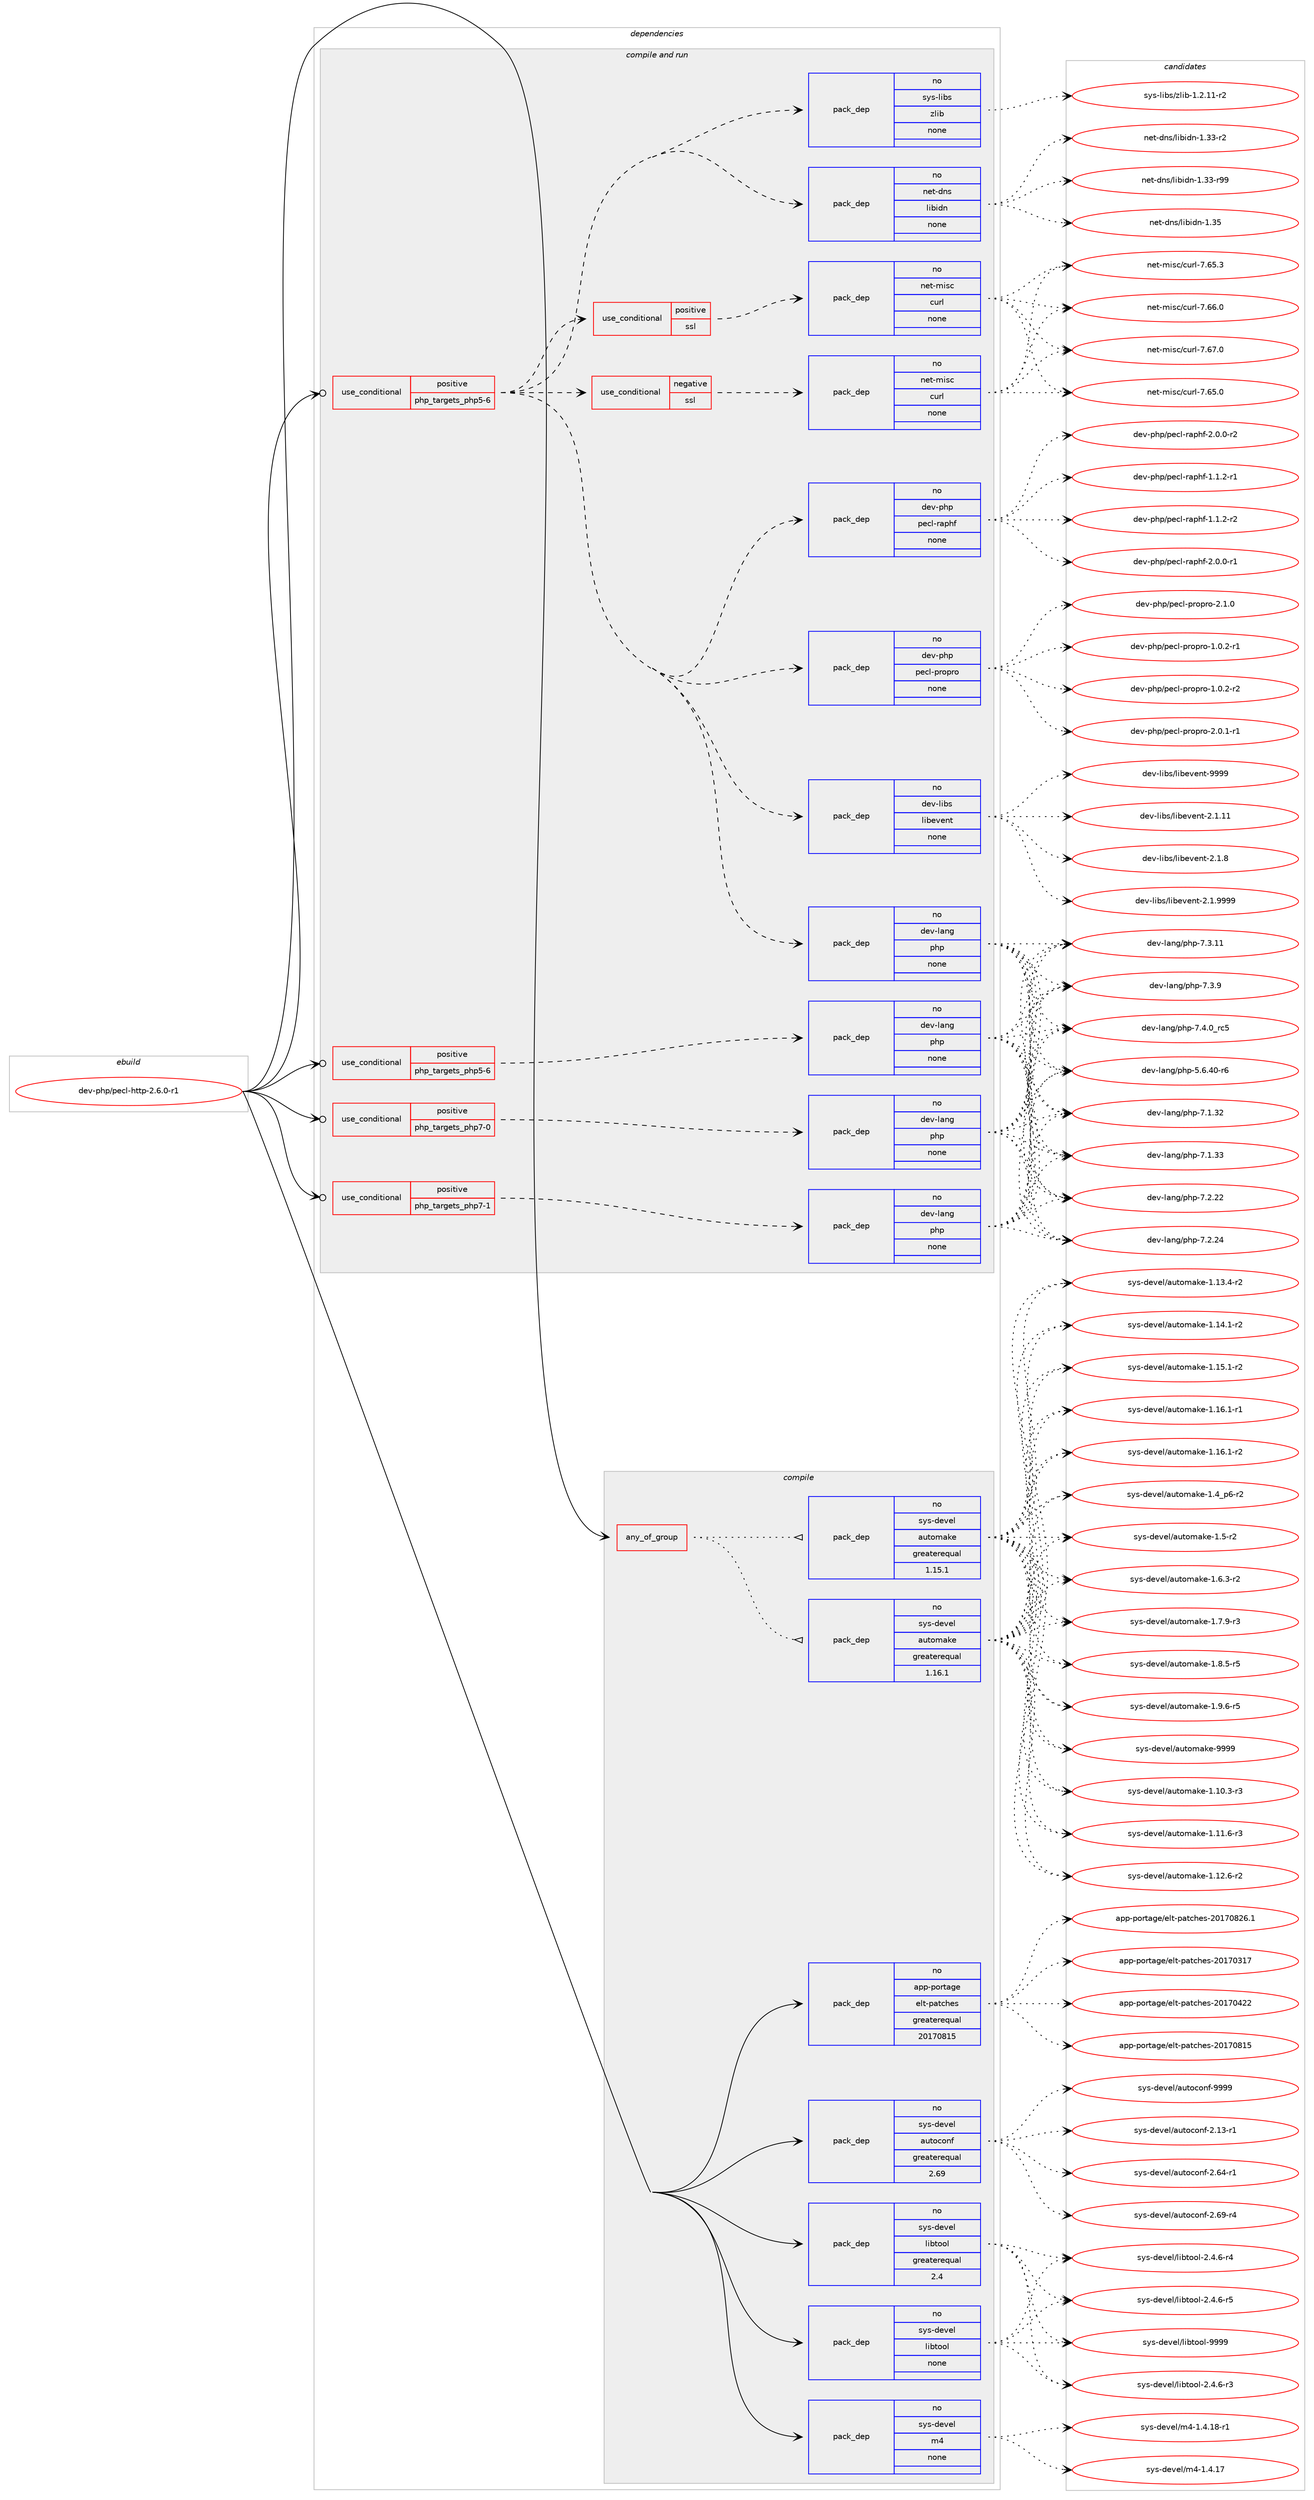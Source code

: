 digraph prolog {

# *************
# Graph options
# *************

newrank=true;
concentrate=true;
compound=true;
graph [rankdir=LR,fontname=Helvetica,fontsize=10,ranksep=1.5];#, ranksep=2.5, nodesep=0.2];
edge  [arrowhead=vee];
node  [fontname=Helvetica,fontsize=10];

# **********
# The ebuild
# **********

subgraph cluster_leftcol {
color=gray;
rank=same;
label=<<i>ebuild</i>>;
id [label="dev-php/pecl-http-2.6.0-r1", color=red, width=4, href="../dev-php/pecl-http-2.6.0-r1.svg"];
}

# ****************
# The dependencies
# ****************

subgraph cluster_midcol {
color=gray;
label=<<i>dependencies</i>>;
subgraph cluster_compile {
fillcolor="#eeeeee";
style=filled;
label=<<i>compile</i>>;
subgraph any11329 {
dependency589985 [label=<<TABLE BORDER="0" CELLBORDER="1" CELLSPACING="0" CELLPADDING="4"><TR><TD CELLPADDING="10">any_of_group</TD></TR></TABLE>>, shape=none, color=red];subgraph pack443409 {
dependency589986 [label=<<TABLE BORDER="0" CELLBORDER="1" CELLSPACING="0" CELLPADDING="4" WIDTH="220"><TR><TD ROWSPAN="6" CELLPADDING="30">pack_dep</TD></TR><TR><TD WIDTH="110">no</TD></TR><TR><TD>sys-devel</TD></TR><TR><TD>automake</TD></TR><TR><TD>greaterequal</TD></TR><TR><TD>1.16.1</TD></TR></TABLE>>, shape=none, color=blue];
}
dependency589985:e -> dependency589986:w [weight=20,style="dotted",arrowhead="oinv"];
subgraph pack443410 {
dependency589987 [label=<<TABLE BORDER="0" CELLBORDER="1" CELLSPACING="0" CELLPADDING="4" WIDTH="220"><TR><TD ROWSPAN="6" CELLPADDING="30">pack_dep</TD></TR><TR><TD WIDTH="110">no</TD></TR><TR><TD>sys-devel</TD></TR><TR><TD>automake</TD></TR><TR><TD>greaterequal</TD></TR><TR><TD>1.15.1</TD></TR></TABLE>>, shape=none, color=blue];
}
dependency589985:e -> dependency589987:w [weight=20,style="dotted",arrowhead="oinv"];
}
id:e -> dependency589985:w [weight=20,style="solid",arrowhead="vee"];
subgraph pack443411 {
dependency589988 [label=<<TABLE BORDER="0" CELLBORDER="1" CELLSPACING="0" CELLPADDING="4" WIDTH="220"><TR><TD ROWSPAN="6" CELLPADDING="30">pack_dep</TD></TR><TR><TD WIDTH="110">no</TD></TR><TR><TD>app-portage</TD></TR><TR><TD>elt-patches</TD></TR><TR><TD>greaterequal</TD></TR><TR><TD>20170815</TD></TR></TABLE>>, shape=none, color=blue];
}
id:e -> dependency589988:w [weight=20,style="solid",arrowhead="vee"];
subgraph pack443412 {
dependency589989 [label=<<TABLE BORDER="0" CELLBORDER="1" CELLSPACING="0" CELLPADDING="4" WIDTH="220"><TR><TD ROWSPAN="6" CELLPADDING="30">pack_dep</TD></TR><TR><TD WIDTH="110">no</TD></TR><TR><TD>sys-devel</TD></TR><TR><TD>autoconf</TD></TR><TR><TD>greaterequal</TD></TR><TR><TD>2.69</TD></TR></TABLE>>, shape=none, color=blue];
}
id:e -> dependency589989:w [weight=20,style="solid",arrowhead="vee"];
subgraph pack443413 {
dependency589990 [label=<<TABLE BORDER="0" CELLBORDER="1" CELLSPACING="0" CELLPADDING="4" WIDTH="220"><TR><TD ROWSPAN="6" CELLPADDING="30">pack_dep</TD></TR><TR><TD WIDTH="110">no</TD></TR><TR><TD>sys-devel</TD></TR><TR><TD>libtool</TD></TR><TR><TD>greaterequal</TD></TR><TR><TD>2.4</TD></TR></TABLE>>, shape=none, color=blue];
}
id:e -> dependency589990:w [weight=20,style="solid",arrowhead="vee"];
subgraph pack443414 {
dependency589991 [label=<<TABLE BORDER="0" CELLBORDER="1" CELLSPACING="0" CELLPADDING="4" WIDTH="220"><TR><TD ROWSPAN="6" CELLPADDING="30">pack_dep</TD></TR><TR><TD WIDTH="110">no</TD></TR><TR><TD>sys-devel</TD></TR><TR><TD>libtool</TD></TR><TR><TD>none</TD></TR><TR><TD></TD></TR></TABLE>>, shape=none, color=blue];
}
id:e -> dependency589991:w [weight=20,style="solid",arrowhead="vee"];
subgraph pack443415 {
dependency589992 [label=<<TABLE BORDER="0" CELLBORDER="1" CELLSPACING="0" CELLPADDING="4" WIDTH="220"><TR><TD ROWSPAN="6" CELLPADDING="30">pack_dep</TD></TR><TR><TD WIDTH="110">no</TD></TR><TR><TD>sys-devel</TD></TR><TR><TD>m4</TD></TR><TR><TD>none</TD></TR><TR><TD></TD></TR></TABLE>>, shape=none, color=blue];
}
id:e -> dependency589992:w [weight=20,style="solid",arrowhead="vee"];
}
subgraph cluster_compileandrun {
fillcolor="#eeeeee";
style=filled;
label=<<i>compile and run</i>>;
subgraph cond134882 {
dependency589993 [label=<<TABLE BORDER="0" CELLBORDER="1" CELLSPACING="0" CELLPADDING="4"><TR><TD ROWSPAN="3" CELLPADDING="10">use_conditional</TD></TR><TR><TD>positive</TD></TR><TR><TD>php_targets_php5-6</TD></TR></TABLE>>, shape=none, color=red];
subgraph pack443416 {
dependency589994 [label=<<TABLE BORDER="0" CELLBORDER="1" CELLSPACING="0" CELLPADDING="4" WIDTH="220"><TR><TD ROWSPAN="6" CELLPADDING="30">pack_dep</TD></TR><TR><TD WIDTH="110">no</TD></TR><TR><TD>dev-lang</TD></TR><TR><TD>php</TD></TR><TR><TD>none</TD></TR><TR><TD></TD></TR></TABLE>>, shape=none, color=blue];
}
dependency589993:e -> dependency589994:w [weight=20,style="dashed",arrowhead="vee"];
}
id:e -> dependency589993:w [weight=20,style="solid",arrowhead="odotvee"];
subgraph cond134883 {
dependency589995 [label=<<TABLE BORDER="0" CELLBORDER="1" CELLSPACING="0" CELLPADDING="4"><TR><TD ROWSPAN="3" CELLPADDING="10">use_conditional</TD></TR><TR><TD>positive</TD></TR><TR><TD>php_targets_php5-6</TD></TR></TABLE>>, shape=none, color=red];
subgraph pack443417 {
dependency589996 [label=<<TABLE BORDER="0" CELLBORDER="1" CELLSPACING="0" CELLPADDING="4" WIDTH="220"><TR><TD ROWSPAN="6" CELLPADDING="30">pack_dep</TD></TR><TR><TD WIDTH="110">no</TD></TR><TR><TD>dev-libs</TD></TR><TR><TD>libevent</TD></TR><TR><TD>none</TD></TR><TR><TD></TD></TR></TABLE>>, shape=none, color=blue];
}
dependency589995:e -> dependency589996:w [weight=20,style="dashed",arrowhead="vee"];
subgraph pack443418 {
dependency589997 [label=<<TABLE BORDER="0" CELLBORDER="1" CELLSPACING="0" CELLPADDING="4" WIDTH="220"><TR><TD ROWSPAN="6" CELLPADDING="30">pack_dep</TD></TR><TR><TD WIDTH="110">no</TD></TR><TR><TD>dev-php</TD></TR><TR><TD>pecl-propro</TD></TR><TR><TD>none</TD></TR><TR><TD></TD></TR></TABLE>>, shape=none, color=blue];
}
dependency589995:e -> dependency589997:w [weight=20,style="dashed",arrowhead="vee"];
subgraph pack443419 {
dependency589998 [label=<<TABLE BORDER="0" CELLBORDER="1" CELLSPACING="0" CELLPADDING="4" WIDTH="220"><TR><TD ROWSPAN="6" CELLPADDING="30">pack_dep</TD></TR><TR><TD WIDTH="110">no</TD></TR><TR><TD>dev-php</TD></TR><TR><TD>pecl-raphf</TD></TR><TR><TD>none</TD></TR><TR><TD></TD></TR></TABLE>>, shape=none, color=blue];
}
dependency589995:e -> dependency589998:w [weight=20,style="dashed",arrowhead="vee"];
subgraph pack443420 {
dependency589999 [label=<<TABLE BORDER="0" CELLBORDER="1" CELLSPACING="0" CELLPADDING="4" WIDTH="220"><TR><TD ROWSPAN="6" CELLPADDING="30">pack_dep</TD></TR><TR><TD WIDTH="110">no</TD></TR><TR><TD>net-dns</TD></TR><TR><TD>libidn</TD></TR><TR><TD>none</TD></TR><TR><TD></TD></TR></TABLE>>, shape=none, color=blue];
}
dependency589995:e -> dependency589999:w [weight=20,style="dashed",arrowhead="vee"];
subgraph pack443421 {
dependency590000 [label=<<TABLE BORDER="0" CELLBORDER="1" CELLSPACING="0" CELLPADDING="4" WIDTH="220"><TR><TD ROWSPAN="6" CELLPADDING="30">pack_dep</TD></TR><TR><TD WIDTH="110">no</TD></TR><TR><TD>sys-libs</TD></TR><TR><TD>zlib</TD></TR><TR><TD>none</TD></TR><TR><TD></TD></TR></TABLE>>, shape=none, color=blue];
}
dependency589995:e -> dependency590000:w [weight=20,style="dashed",arrowhead="vee"];
subgraph cond134884 {
dependency590001 [label=<<TABLE BORDER="0" CELLBORDER="1" CELLSPACING="0" CELLPADDING="4"><TR><TD ROWSPAN="3" CELLPADDING="10">use_conditional</TD></TR><TR><TD>positive</TD></TR><TR><TD>ssl</TD></TR></TABLE>>, shape=none, color=red];
subgraph pack443422 {
dependency590002 [label=<<TABLE BORDER="0" CELLBORDER="1" CELLSPACING="0" CELLPADDING="4" WIDTH="220"><TR><TD ROWSPAN="6" CELLPADDING="30">pack_dep</TD></TR><TR><TD WIDTH="110">no</TD></TR><TR><TD>net-misc</TD></TR><TR><TD>curl</TD></TR><TR><TD>none</TD></TR><TR><TD></TD></TR></TABLE>>, shape=none, color=blue];
}
dependency590001:e -> dependency590002:w [weight=20,style="dashed",arrowhead="vee"];
}
dependency589995:e -> dependency590001:w [weight=20,style="dashed",arrowhead="vee"];
subgraph cond134885 {
dependency590003 [label=<<TABLE BORDER="0" CELLBORDER="1" CELLSPACING="0" CELLPADDING="4"><TR><TD ROWSPAN="3" CELLPADDING="10">use_conditional</TD></TR><TR><TD>negative</TD></TR><TR><TD>ssl</TD></TR></TABLE>>, shape=none, color=red];
subgraph pack443423 {
dependency590004 [label=<<TABLE BORDER="0" CELLBORDER="1" CELLSPACING="0" CELLPADDING="4" WIDTH="220"><TR><TD ROWSPAN="6" CELLPADDING="30">pack_dep</TD></TR><TR><TD WIDTH="110">no</TD></TR><TR><TD>net-misc</TD></TR><TR><TD>curl</TD></TR><TR><TD>none</TD></TR><TR><TD></TD></TR></TABLE>>, shape=none, color=blue];
}
dependency590003:e -> dependency590004:w [weight=20,style="dashed",arrowhead="vee"];
}
dependency589995:e -> dependency590003:w [weight=20,style="dashed",arrowhead="vee"];
subgraph pack443424 {
dependency590005 [label=<<TABLE BORDER="0" CELLBORDER="1" CELLSPACING="0" CELLPADDING="4" WIDTH="220"><TR><TD ROWSPAN="6" CELLPADDING="30">pack_dep</TD></TR><TR><TD WIDTH="110">no</TD></TR><TR><TD>dev-lang</TD></TR><TR><TD>php</TD></TR><TR><TD>none</TD></TR><TR><TD></TD></TR></TABLE>>, shape=none, color=blue];
}
dependency589995:e -> dependency590005:w [weight=20,style="dashed",arrowhead="vee"];
}
id:e -> dependency589995:w [weight=20,style="solid",arrowhead="odotvee"];
subgraph cond134886 {
dependency590006 [label=<<TABLE BORDER="0" CELLBORDER="1" CELLSPACING="0" CELLPADDING="4"><TR><TD ROWSPAN="3" CELLPADDING="10">use_conditional</TD></TR><TR><TD>positive</TD></TR><TR><TD>php_targets_php7-0</TD></TR></TABLE>>, shape=none, color=red];
subgraph pack443425 {
dependency590007 [label=<<TABLE BORDER="0" CELLBORDER="1" CELLSPACING="0" CELLPADDING="4" WIDTH="220"><TR><TD ROWSPAN="6" CELLPADDING="30">pack_dep</TD></TR><TR><TD WIDTH="110">no</TD></TR><TR><TD>dev-lang</TD></TR><TR><TD>php</TD></TR><TR><TD>none</TD></TR><TR><TD></TD></TR></TABLE>>, shape=none, color=blue];
}
dependency590006:e -> dependency590007:w [weight=20,style="dashed",arrowhead="vee"];
}
id:e -> dependency590006:w [weight=20,style="solid",arrowhead="odotvee"];
subgraph cond134887 {
dependency590008 [label=<<TABLE BORDER="0" CELLBORDER="1" CELLSPACING="0" CELLPADDING="4"><TR><TD ROWSPAN="3" CELLPADDING="10">use_conditional</TD></TR><TR><TD>positive</TD></TR><TR><TD>php_targets_php7-1</TD></TR></TABLE>>, shape=none, color=red];
subgraph pack443426 {
dependency590009 [label=<<TABLE BORDER="0" CELLBORDER="1" CELLSPACING="0" CELLPADDING="4" WIDTH="220"><TR><TD ROWSPAN="6" CELLPADDING="30">pack_dep</TD></TR><TR><TD WIDTH="110">no</TD></TR><TR><TD>dev-lang</TD></TR><TR><TD>php</TD></TR><TR><TD>none</TD></TR><TR><TD></TD></TR></TABLE>>, shape=none, color=blue];
}
dependency590008:e -> dependency590009:w [weight=20,style="dashed",arrowhead="vee"];
}
id:e -> dependency590008:w [weight=20,style="solid",arrowhead="odotvee"];
}
subgraph cluster_run {
fillcolor="#eeeeee";
style=filled;
label=<<i>run</i>>;
}
}

# **************
# The candidates
# **************

subgraph cluster_choices {
rank=same;
color=gray;
label=<<i>candidates</i>>;

subgraph choice443409 {
color=black;
nodesep=1;
choice11512111545100101118101108479711711611110997107101454946494846514511451 [label="sys-devel/automake-1.10.3-r3", color=red, width=4,href="../sys-devel/automake-1.10.3-r3.svg"];
choice11512111545100101118101108479711711611110997107101454946494946544511451 [label="sys-devel/automake-1.11.6-r3", color=red, width=4,href="../sys-devel/automake-1.11.6-r3.svg"];
choice11512111545100101118101108479711711611110997107101454946495046544511450 [label="sys-devel/automake-1.12.6-r2", color=red, width=4,href="../sys-devel/automake-1.12.6-r2.svg"];
choice11512111545100101118101108479711711611110997107101454946495146524511450 [label="sys-devel/automake-1.13.4-r2", color=red, width=4,href="../sys-devel/automake-1.13.4-r2.svg"];
choice11512111545100101118101108479711711611110997107101454946495246494511450 [label="sys-devel/automake-1.14.1-r2", color=red, width=4,href="../sys-devel/automake-1.14.1-r2.svg"];
choice11512111545100101118101108479711711611110997107101454946495346494511450 [label="sys-devel/automake-1.15.1-r2", color=red, width=4,href="../sys-devel/automake-1.15.1-r2.svg"];
choice11512111545100101118101108479711711611110997107101454946495446494511449 [label="sys-devel/automake-1.16.1-r1", color=red, width=4,href="../sys-devel/automake-1.16.1-r1.svg"];
choice11512111545100101118101108479711711611110997107101454946495446494511450 [label="sys-devel/automake-1.16.1-r2", color=red, width=4,href="../sys-devel/automake-1.16.1-r2.svg"];
choice115121115451001011181011084797117116111109971071014549465295112544511450 [label="sys-devel/automake-1.4_p6-r2", color=red, width=4,href="../sys-devel/automake-1.4_p6-r2.svg"];
choice11512111545100101118101108479711711611110997107101454946534511450 [label="sys-devel/automake-1.5-r2", color=red, width=4,href="../sys-devel/automake-1.5-r2.svg"];
choice115121115451001011181011084797117116111109971071014549465446514511450 [label="sys-devel/automake-1.6.3-r2", color=red, width=4,href="../sys-devel/automake-1.6.3-r2.svg"];
choice115121115451001011181011084797117116111109971071014549465546574511451 [label="sys-devel/automake-1.7.9-r3", color=red, width=4,href="../sys-devel/automake-1.7.9-r3.svg"];
choice115121115451001011181011084797117116111109971071014549465646534511453 [label="sys-devel/automake-1.8.5-r5", color=red, width=4,href="../sys-devel/automake-1.8.5-r5.svg"];
choice115121115451001011181011084797117116111109971071014549465746544511453 [label="sys-devel/automake-1.9.6-r5", color=red, width=4,href="../sys-devel/automake-1.9.6-r5.svg"];
choice115121115451001011181011084797117116111109971071014557575757 [label="sys-devel/automake-9999", color=red, width=4,href="../sys-devel/automake-9999.svg"];
dependency589986:e -> choice11512111545100101118101108479711711611110997107101454946494846514511451:w [style=dotted,weight="100"];
dependency589986:e -> choice11512111545100101118101108479711711611110997107101454946494946544511451:w [style=dotted,weight="100"];
dependency589986:e -> choice11512111545100101118101108479711711611110997107101454946495046544511450:w [style=dotted,weight="100"];
dependency589986:e -> choice11512111545100101118101108479711711611110997107101454946495146524511450:w [style=dotted,weight="100"];
dependency589986:e -> choice11512111545100101118101108479711711611110997107101454946495246494511450:w [style=dotted,weight="100"];
dependency589986:e -> choice11512111545100101118101108479711711611110997107101454946495346494511450:w [style=dotted,weight="100"];
dependency589986:e -> choice11512111545100101118101108479711711611110997107101454946495446494511449:w [style=dotted,weight="100"];
dependency589986:e -> choice11512111545100101118101108479711711611110997107101454946495446494511450:w [style=dotted,weight="100"];
dependency589986:e -> choice115121115451001011181011084797117116111109971071014549465295112544511450:w [style=dotted,weight="100"];
dependency589986:e -> choice11512111545100101118101108479711711611110997107101454946534511450:w [style=dotted,weight="100"];
dependency589986:e -> choice115121115451001011181011084797117116111109971071014549465446514511450:w [style=dotted,weight="100"];
dependency589986:e -> choice115121115451001011181011084797117116111109971071014549465546574511451:w [style=dotted,weight="100"];
dependency589986:e -> choice115121115451001011181011084797117116111109971071014549465646534511453:w [style=dotted,weight="100"];
dependency589986:e -> choice115121115451001011181011084797117116111109971071014549465746544511453:w [style=dotted,weight="100"];
dependency589986:e -> choice115121115451001011181011084797117116111109971071014557575757:w [style=dotted,weight="100"];
}
subgraph choice443410 {
color=black;
nodesep=1;
choice11512111545100101118101108479711711611110997107101454946494846514511451 [label="sys-devel/automake-1.10.3-r3", color=red, width=4,href="../sys-devel/automake-1.10.3-r3.svg"];
choice11512111545100101118101108479711711611110997107101454946494946544511451 [label="sys-devel/automake-1.11.6-r3", color=red, width=4,href="../sys-devel/automake-1.11.6-r3.svg"];
choice11512111545100101118101108479711711611110997107101454946495046544511450 [label="sys-devel/automake-1.12.6-r2", color=red, width=4,href="../sys-devel/automake-1.12.6-r2.svg"];
choice11512111545100101118101108479711711611110997107101454946495146524511450 [label="sys-devel/automake-1.13.4-r2", color=red, width=4,href="../sys-devel/automake-1.13.4-r2.svg"];
choice11512111545100101118101108479711711611110997107101454946495246494511450 [label="sys-devel/automake-1.14.1-r2", color=red, width=4,href="../sys-devel/automake-1.14.1-r2.svg"];
choice11512111545100101118101108479711711611110997107101454946495346494511450 [label="sys-devel/automake-1.15.1-r2", color=red, width=4,href="../sys-devel/automake-1.15.1-r2.svg"];
choice11512111545100101118101108479711711611110997107101454946495446494511449 [label="sys-devel/automake-1.16.1-r1", color=red, width=4,href="../sys-devel/automake-1.16.1-r1.svg"];
choice11512111545100101118101108479711711611110997107101454946495446494511450 [label="sys-devel/automake-1.16.1-r2", color=red, width=4,href="../sys-devel/automake-1.16.1-r2.svg"];
choice115121115451001011181011084797117116111109971071014549465295112544511450 [label="sys-devel/automake-1.4_p6-r2", color=red, width=4,href="../sys-devel/automake-1.4_p6-r2.svg"];
choice11512111545100101118101108479711711611110997107101454946534511450 [label="sys-devel/automake-1.5-r2", color=red, width=4,href="../sys-devel/automake-1.5-r2.svg"];
choice115121115451001011181011084797117116111109971071014549465446514511450 [label="sys-devel/automake-1.6.3-r2", color=red, width=4,href="../sys-devel/automake-1.6.3-r2.svg"];
choice115121115451001011181011084797117116111109971071014549465546574511451 [label="sys-devel/automake-1.7.9-r3", color=red, width=4,href="../sys-devel/automake-1.7.9-r3.svg"];
choice115121115451001011181011084797117116111109971071014549465646534511453 [label="sys-devel/automake-1.8.5-r5", color=red, width=4,href="../sys-devel/automake-1.8.5-r5.svg"];
choice115121115451001011181011084797117116111109971071014549465746544511453 [label="sys-devel/automake-1.9.6-r5", color=red, width=4,href="../sys-devel/automake-1.9.6-r5.svg"];
choice115121115451001011181011084797117116111109971071014557575757 [label="sys-devel/automake-9999", color=red, width=4,href="../sys-devel/automake-9999.svg"];
dependency589987:e -> choice11512111545100101118101108479711711611110997107101454946494846514511451:w [style=dotted,weight="100"];
dependency589987:e -> choice11512111545100101118101108479711711611110997107101454946494946544511451:w [style=dotted,weight="100"];
dependency589987:e -> choice11512111545100101118101108479711711611110997107101454946495046544511450:w [style=dotted,weight="100"];
dependency589987:e -> choice11512111545100101118101108479711711611110997107101454946495146524511450:w [style=dotted,weight="100"];
dependency589987:e -> choice11512111545100101118101108479711711611110997107101454946495246494511450:w [style=dotted,weight="100"];
dependency589987:e -> choice11512111545100101118101108479711711611110997107101454946495346494511450:w [style=dotted,weight="100"];
dependency589987:e -> choice11512111545100101118101108479711711611110997107101454946495446494511449:w [style=dotted,weight="100"];
dependency589987:e -> choice11512111545100101118101108479711711611110997107101454946495446494511450:w [style=dotted,weight="100"];
dependency589987:e -> choice115121115451001011181011084797117116111109971071014549465295112544511450:w [style=dotted,weight="100"];
dependency589987:e -> choice11512111545100101118101108479711711611110997107101454946534511450:w [style=dotted,weight="100"];
dependency589987:e -> choice115121115451001011181011084797117116111109971071014549465446514511450:w [style=dotted,weight="100"];
dependency589987:e -> choice115121115451001011181011084797117116111109971071014549465546574511451:w [style=dotted,weight="100"];
dependency589987:e -> choice115121115451001011181011084797117116111109971071014549465646534511453:w [style=dotted,weight="100"];
dependency589987:e -> choice115121115451001011181011084797117116111109971071014549465746544511453:w [style=dotted,weight="100"];
dependency589987:e -> choice115121115451001011181011084797117116111109971071014557575757:w [style=dotted,weight="100"];
}
subgraph choice443411 {
color=black;
nodesep=1;
choice97112112451121111141169710310147101108116451129711699104101115455048495548514955 [label="app-portage/elt-patches-20170317", color=red, width=4,href="../app-portage/elt-patches-20170317.svg"];
choice97112112451121111141169710310147101108116451129711699104101115455048495548525050 [label="app-portage/elt-patches-20170422", color=red, width=4,href="../app-portage/elt-patches-20170422.svg"];
choice97112112451121111141169710310147101108116451129711699104101115455048495548564953 [label="app-portage/elt-patches-20170815", color=red, width=4,href="../app-portage/elt-patches-20170815.svg"];
choice971121124511211111411697103101471011081164511297116991041011154550484955485650544649 [label="app-portage/elt-patches-20170826.1", color=red, width=4,href="../app-portage/elt-patches-20170826.1.svg"];
dependency589988:e -> choice97112112451121111141169710310147101108116451129711699104101115455048495548514955:w [style=dotted,weight="100"];
dependency589988:e -> choice97112112451121111141169710310147101108116451129711699104101115455048495548525050:w [style=dotted,weight="100"];
dependency589988:e -> choice97112112451121111141169710310147101108116451129711699104101115455048495548564953:w [style=dotted,weight="100"];
dependency589988:e -> choice971121124511211111411697103101471011081164511297116991041011154550484955485650544649:w [style=dotted,weight="100"];
}
subgraph choice443412 {
color=black;
nodesep=1;
choice1151211154510010111810110847971171161119911111010245504649514511449 [label="sys-devel/autoconf-2.13-r1", color=red, width=4,href="../sys-devel/autoconf-2.13-r1.svg"];
choice1151211154510010111810110847971171161119911111010245504654524511449 [label="sys-devel/autoconf-2.64-r1", color=red, width=4,href="../sys-devel/autoconf-2.64-r1.svg"];
choice1151211154510010111810110847971171161119911111010245504654574511452 [label="sys-devel/autoconf-2.69-r4", color=red, width=4,href="../sys-devel/autoconf-2.69-r4.svg"];
choice115121115451001011181011084797117116111991111101024557575757 [label="sys-devel/autoconf-9999", color=red, width=4,href="../sys-devel/autoconf-9999.svg"];
dependency589989:e -> choice1151211154510010111810110847971171161119911111010245504649514511449:w [style=dotted,weight="100"];
dependency589989:e -> choice1151211154510010111810110847971171161119911111010245504654524511449:w [style=dotted,weight="100"];
dependency589989:e -> choice1151211154510010111810110847971171161119911111010245504654574511452:w [style=dotted,weight="100"];
dependency589989:e -> choice115121115451001011181011084797117116111991111101024557575757:w [style=dotted,weight="100"];
}
subgraph choice443413 {
color=black;
nodesep=1;
choice1151211154510010111810110847108105981161111111084550465246544511451 [label="sys-devel/libtool-2.4.6-r3", color=red, width=4,href="../sys-devel/libtool-2.4.6-r3.svg"];
choice1151211154510010111810110847108105981161111111084550465246544511452 [label="sys-devel/libtool-2.4.6-r4", color=red, width=4,href="../sys-devel/libtool-2.4.6-r4.svg"];
choice1151211154510010111810110847108105981161111111084550465246544511453 [label="sys-devel/libtool-2.4.6-r5", color=red, width=4,href="../sys-devel/libtool-2.4.6-r5.svg"];
choice1151211154510010111810110847108105981161111111084557575757 [label="sys-devel/libtool-9999", color=red, width=4,href="../sys-devel/libtool-9999.svg"];
dependency589990:e -> choice1151211154510010111810110847108105981161111111084550465246544511451:w [style=dotted,weight="100"];
dependency589990:e -> choice1151211154510010111810110847108105981161111111084550465246544511452:w [style=dotted,weight="100"];
dependency589990:e -> choice1151211154510010111810110847108105981161111111084550465246544511453:w [style=dotted,weight="100"];
dependency589990:e -> choice1151211154510010111810110847108105981161111111084557575757:w [style=dotted,weight="100"];
}
subgraph choice443414 {
color=black;
nodesep=1;
choice1151211154510010111810110847108105981161111111084550465246544511451 [label="sys-devel/libtool-2.4.6-r3", color=red, width=4,href="../sys-devel/libtool-2.4.6-r3.svg"];
choice1151211154510010111810110847108105981161111111084550465246544511452 [label="sys-devel/libtool-2.4.6-r4", color=red, width=4,href="../sys-devel/libtool-2.4.6-r4.svg"];
choice1151211154510010111810110847108105981161111111084550465246544511453 [label="sys-devel/libtool-2.4.6-r5", color=red, width=4,href="../sys-devel/libtool-2.4.6-r5.svg"];
choice1151211154510010111810110847108105981161111111084557575757 [label="sys-devel/libtool-9999", color=red, width=4,href="../sys-devel/libtool-9999.svg"];
dependency589991:e -> choice1151211154510010111810110847108105981161111111084550465246544511451:w [style=dotted,weight="100"];
dependency589991:e -> choice1151211154510010111810110847108105981161111111084550465246544511452:w [style=dotted,weight="100"];
dependency589991:e -> choice1151211154510010111810110847108105981161111111084550465246544511453:w [style=dotted,weight="100"];
dependency589991:e -> choice1151211154510010111810110847108105981161111111084557575757:w [style=dotted,weight="100"];
}
subgraph choice443415 {
color=black;
nodesep=1;
choice11512111545100101118101108471095245494652464955 [label="sys-devel/m4-1.4.17", color=red, width=4,href="../sys-devel/m4-1.4.17.svg"];
choice115121115451001011181011084710952454946524649564511449 [label="sys-devel/m4-1.4.18-r1", color=red, width=4,href="../sys-devel/m4-1.4.18-r1.svg"];
dependency589992:e -> choice11512111545100101118101108471095245494652464955:w [style=dotted,weight="100"];
dependency589992:e -> choice115121115451001011181011084710952454946524649564511449:w [style=dotted,weight="100"];
}
subgraph choice443416 {
color=black;
nodesep=1;
choice100101118451089711010347112104112455346544652484511454 [label="dev-lang/php-5.6.40-r6", color=red, width=4,href="../dev-lang/php-5.6.40-r6.svg"];
choice10010111845108971101034711210411245554649465150 [label="dev-lang/php-7.1.32", color=red, width=4,href="../dev-lang/php-7.1.32.svg"];
choice10010111845108971101034711210411245554649465151 [label="dev-lang/php-7.1.33", color=red, width=4,href="../dev-lang/php-7.1.33.svg"];
choice10010111845108971101034711210411245554650465050 [label="dev-lang/php-7.2.22", color=red, width=4,href="../dev-lang/php-7.2.22.svg"];
choice10010111845108971101034711210411245554650465052 [label="dev-lang/php-7.2.24", color=red, width=4,href="../dev-lang/php-7.2.24.svg"];
choice10010111845108971101034711210411245554651464949 [label="dev-lang/php-7.3.11", color=red, width=4,href="../dev-lang/php-7.3.11.svg"];
choice100101118451089711010347112104112455546514657 [label="dev-lang/php-7.3.9", color=red, width=4,href="../dev-lang/php-7.3.9.svg"];
choice100101118451089711010347112104112455546524648951149953 [label="dev-lang/php-7.4.0_rc5", color=red, width=4,href="../dev-lang/php-7.4.0_rc5.svg"];
dependency589994:e -> choice100101118451089711010347112104112455346544652484511454:w [style=dotted,weight="100"];
dependency589994:e -> choice10010111845108971101034711210411245554649465150:w [style=dotted,weight="100"];
dependency589994:e -> choice10010111845108971101034711210411245554649465151:w [style=dotted,weight="100"];
dependency589994:e -> choice10010111845108971101034711210411245554650465050:w [style=dotted,weight="100"];
dependency589994:e -> choice10010111845108971101034711210411245554650465052:w [style=dotted,weight="100"];
dependency589994:e -> choice10010111845108971101034711210411245554651464949:w [style=dotted,weight="100"];
dependency589994:e -> choice100101118451089711010347112104112455546514657:w [style=dotted,weight="100"];
dependency589994:e -> choice100101118451089711010347112104112455546524648951149953:w [style=dotted,weight="100"];
}
subgraph choice443417 {
color=black;
nodesep=1;
choice1001011184510810598115471081059810111810111011645504649464949 [label="dev-libs/libevent-2.1.11", color=red, width=4,href="../dev-libs/libevent-2.1.11.svg"];
choice10010111845108105981154710810598101118101110116455046494656 [label="dev-libs/libevent-2.1.8", color=red, width=4,href="../dev-libs/libevent-2.1.8.svg"];
choice10010111845108105981154710810598101118101110116455046494657575757 [label="dev-libs/libevent-2.1.9999", color=red, width=4,href="../dev-libs/libevent-2.1.9999.svg"];
choice100101118451081059811547108105981011181011101164557575757 [label="dev-libs/libevent-9999", color=red, width=4,href="../dev-libs/libevent-9999.svg"];
dependency589996:e -> choice1001011184510810598115471081059810111810111011645504649464949:w [style=dotted,weight="100"];
dependency589996:e -> choice10010111845108105981154710810598101118101110116455046494656:w [style=dotted,weight="100"];
dependency589996:e -> choice10010111845108105981154710810598101118101110116455046494657575757:w [style=dotted,weight="100"];
dependency589996:e -> choice100101118451081059811547108105981011181011101164557575757:w [style=dotted,weight="100"];
}
subgraph choice443418 {
color=black;
nodesep=1;
choice100101118451121041124711210199108451121141111121141114549464846504511449 [label="dev-php/pecl-propro-1.0.2-r1", color=red, width=4,href="../dev-php/pecl-propro-1.0.2-r1.svg"];
choice100101118451121041124711210199108451121141111121141114549464846504511450 [label="dev-php/pecl-propro-1.0.2-r2", color=red, width=4,href="../dev-php/pecl-propro-1.0.2-r2.svg"];
choice100101118451121041124711210199108451121141111121141114550464846494511449 [label="dev-php/pecl-propro-2.0.1-r1", color=red, width=4,href="../dev-php/pecl-propro-2.0.1-r1.svg"];
choice10010111845112104112471121019910845112114111112114111455046494648 [label="dev-php/pecl-propro-2.1.0", color=red, width=4,href="../dev-php/pecl-propro-2.1.0.svg"];
dependency589997:e -> choice100101118451121041124711210199108451121141111121141114549464846504511449:w [style=dotted,weight="100"];
dependency589997:e -> choice100101118451121041124711210199108451121141111121141114549464846504511450:w [style=dotted,weight="100"];
dependency589997:e -> choice100101118451121041124711210199108451121141111121141114550464846494511449:w [style=dotted,weight="100"];
dependency589997:e -> choice10010111845112104112471121019910845112114111112114111455046494648:w [style=dotted,weight="100"];
}
subgraph choice443419 {
color=black;
nodesep=1;
choice10010111845112104112471121019910845114971121041024549464946504511449 [label="dev-php/pecl-raphf-1.1.2-r1", color=red, width=4,href="../dev-php/pecl-raphf-1.1.2-r1.svg"];
choice10010111845112104112471121019910845114971121041024549464946504511450 [label="dev-php/pecl-raphf-1.1.2-r2", color=red, width=4,href="../dev-php/pecl-raphf-1.1.2-r2.svg"];
choice10010111845112104112471121019910845114971121041024550464846484511449 [label="dev-php/pecl-raphf-2.0.0-r1", color=red, width=4,href="../dev-php/pecl-raphf-2.0.0-r1.svg"];
choice10010111845112104112471121019910845114971121041024550464846484511450 [label="dev-php/pecl-raphf-2.0.0-r2", color=red, width=4,href="../dev-php/pecl-raphf-2.0.0-r2.svg"];
dependency589998:e -> choice10010111845112104112471121019910845114971121041024549464946504511449:w [style=dotted,weight="100"];
dependency589998:e -> choice10010111845112104112471121019910845114971121041024549464946504511450:w [style=dotted,weight="100"];
dependency589998:e -> choice10010111845112104112471121019910845114971121041024550464846484511449:w [style=dotted,weight="100"];
dependency589998:e -> choice10010111845112104112471121019910845114971121041024550464846484511450:w [style=dotted,weight="100"];
}
subgraph choice443420 {
color=black;
nodesep=1;
choice11010111645100110115471081059810510011045494651514511450 [label="net-dns/libidn-1.33-r2", color=red, width=4,href="../net-dns/libidn-1.33-r2.svg"];
choice1101011164510011011547108105981051001104549465151451145757 [label="net-dns/libidn-1.33-r99", color=red, width=4,href="../net-dns/libidn-1.33-r99.svg"];
choice1101011164510011011547108105981051001104549465153 [label="net-dns/libidn-1.35", color=red, width=4,href="../net-dns/libidn-1.35.svg"];
dependency589999:e -> choice11010111645100110115471081059810510011045494651514511450:w [style=dotted,weight="100"];
dependency589999:e -> choice1101011164510011011547108105981051001104549465151451145757:w [style=dotted,weight="100"];
dependency589999:e -> choice1101011164510011011547108105981051001104549465153:w [style=dotted,weight="100"];
}
subgraph choice443421 {
color=black;
nodesep=1;
choice11512111545108105981154712210810598454946504649494511450 [label="sys-libs/zlib-1.2.11-r2", color=red, width=4,href="../sys-libs/zlib-1.2.11-r2.svg"];
dependency590000:e -> choice11512111545108105981154712210810598454946504649494511450:w [style=dotted,weight="100"];
}
subgraph choice443422 {
color=black;
nodesep=1;
choice1101011164510910511599479911711410845554654534648 [label="net-misc/curl-7.65.0", color=red, width=4,href="../net-misc/curl-7.65.0.svg"];
choice1101011164510910511599479911711410845554654534651 [label="net-misc/curl-7.65.3", color=red, width=4,href="../net-misc/curl-7.65.3.svg"];
choice1101011164510910511599479911711410845554654544648 [label="net-misc/curl-7.66.0", color=red, width=4,href="../net-misc/curl-7.66.0.svg"];
choice1101011164510910511599479911711410845554654554648 [label="net-misc/curl-7.67.0", color=red, width=4,href="../net-misc/curl-7.67.0.svg"];
dependency590002:e -> choice1101011164510910511599479911711410845554654534648:w [style=dotted,weight="100"];
dependency590002:e -> choice1101011164510910511599479911711410845554654534651:w [style=dotted,weight="100"];
dependency590002:e -> choice1101011164510910511599479911711410845554654544648:w [style=dotted,weight="100"];
dependency590002:e -> choice1101011164510910511599479911711410845554654554648:w [style=dotted,weight="100"];
}
subgraph choice443423 {
color=black;
nodesep=1;
choice1101011164510910511599479911711410845554654534648 [label="net-misc/curl-7.65.0", color=red, width=4,href="../net-misc/curl-7.65.0.svg"];
choice1101011164510910511599479911711410845554654534651 [label="net-misc/curl-7.65.3", color=red, width=4,href="../net-misc/curl-7.65.3.svg"];
choice1101011164510910511599479911711410845554654544648 [label="net-misc/curl-7.66.0", color=red, width=4,href="../net-misc/curl-7.66.0.svg"];
choice1101011164510910511599479911711410845554654554648 [label="net-misc/curl-7.67.0", color=red, width=4,href="../net-misc/curl-7.67.0.svg"];
dependency590004:e -> choice1101011164510910511599479911711410845554654534648:w [style=dotted,weight="100"];
dependency590004:e -> choice1101011164510910511599479911711410845554654534651:w [style=dotted,weight="100"];
dependency590004:e -> choice1101011164510910511599479911711410845554654544648:w [style=dotted,weight="100"];
dependency590004:e -> choice1101011164510910511599479911711410845554654554648:w [style=dotted,weight="100"];
}
subgraph choice443424 {
color=black;
nodesep=1;
choice100101118451089711010347112104112455346544652484511454 [label="dev-lang/php-5.6.40-r6", color=red, width=4,href="../dev-lang/php-5.6.40-r6.svg"];
choice10010111845108971101034711210411245554649465150 [label="dev-lang/php-7.1.32", color=red, width=4,href="../dev-lang/php-7.1.32.svg"];
choice10010111845108971101034711210411245554649465151 [label="dev-lang/php-7.1.33", color=red, width=4,href="../dev-lang/php-7.1.33.svg"];
choice10010111845108971101034711210411245554650465050 [label="dev-lang/php-7.2.22", color=red, width=4,href="../dev-lang/php-7.2.22.svg"];
choice10010111845108971101034711210411245554650465052 [label="dev-lang/php-7.2.24", color=red, width=4,href="../dev-lang/php-7.2.24.svg"];
choice10010111845108971101034711210411245554651464949 [label="dev-lang/php-7.3.11", color=red, width=4,href="../dev-lang/php-7.3.11.svg"];
choice100101118451089711010347112104112455546514657 [label="dev-lang/php-7.3.9", color=red, width=4,href="../dev-lang/php-7.3.9.svg"];
choice100101118451089711010347112104112455546524648951149953 [label="dev-lang/php-7.4.0_rc5", color=red, width=4,href="../dev-lang/php-7.4.0_rc5.svg"];
dependency590005:e -> choice100101118451089711010347112104112455346544652484511454:w [style=dotted,weight="100"];
dependency590005:e -> choice10010111845108971101034711210411245554649465150:w [style=dotted,weight="100"];
dependency590005:e -> choice10010111845108971101034711210411245554649465151:w [style=dotted,weight="100"];
dependency590005:e -> choice10010111845108971101034711210411245554650465050:w [style=dotted,weight="100"];
dependency590005:e -> choice10010111845108971101034711210411245554650465052:w [style=dotted,weight="100"];
dependency590005:e -> choice10010111845108971101034711210411245554651464949:w [style=dotted,weight="100"];
dependency590005:e -> choice100101118451089711010347112104112455546514657:w [style=dotted,weight="100"];
dependency590005:e -> choice100101118451089711010347112104112455546524648951149953:w [style=dotted,weight="100"];
}
subgraph choice443425 {
color=black;
nodesep=1;
choice100101118451089711010347112104112455346544652484511454 [label="dev-lang/php-5.6.40-r6", color=red, width=4,href="../dev-lang/php-5.6.40-r6.svg"];
choice10010111845108971101034711210411245554649465150 [label="dev-lang/php-7.1.32", color=red, width=4,href="../dev-lang/php-7.1.32.svg"];
choice10010111845108971101034711210411245554649465151 [label="dev-lang/php-7.1.33", color=red, width=4,href="../dev-lang/php-7.1.33.svg"];
choice10010111845108971101034711210411245554650465050 [label="dev-lang/php-7.2.22", color=red, width=4,href="../dev-lang/php-7.2.22.svg"];
choice10010111845108971101034711210411245554650465052 [label="dev-lang/php-7.2.24", color=red, width=4,href="../dev-lang/php-7.2.24.svg"];
choice10010111845108971101034711210411245554651464949 [label="dev-lang/php-7.3.11", color=red, width=4,href="../dev-lang/php-7.3.11.svg"];
choice100101118451089711010347112104112455546514657 [label="dev-lang/php-7.3.9", color=red, width=4,href="../dev-lang/php-7.3.9.svg"];
choice100101118451089711010347112104112455546524648951149953 [label="dev-lang/php-7.4.0_rc5", color=red, width=4,href="../dev-lang/php-7.4.0_rc5.svg"];
dependency590007:e -> choice100101118451089711010347112104112455346544652484511454:w [style=dotted,weight="100"];
dependency590007:e -> choice10010111845108971101034711210411245554649465150:w [style=dotted,weight="100"];
dependency590007:e -> choice10010111845108971101034711210411245554649465151:w [style=dotted,weight="100"];
dependency590007:e -> choice10010111845108971101034711210411245554650465050:w [style=dotted,weight="100"];
dependency590007:e -> choice10010111845108971101034711210411245554650465052:w [style=dotted,weight="100"];
dependency590007:e -> choice10010111845108971101034711210411245554651464949:w [style=dotted,weight="100"];
dependency590007:e -> choice100101118451089711010347112104112455546514657:w [style=dotted,weight="100"];
dependency590007:e -> choice100101118451089711010347112104112455546524648951149953:w [style=dotted,weight="100"];
}
subgraph choice443426 {
color=black;
nodesep=1;
choice100101118451089711010347112104112455346544652484511454 [label="dev-lang/php-5.6.40-r6", color=red, width=4,href="../dev-lang/php-5.6.40-r6.svg"];
choice10010111845108971101034711210411245554649465150 [label="dev-lang/php-7.1.32", color=red, width=4,href="../dev-lang/php-7.1.32.svg"];
choice10010111845108971101034711210411245554649465151 [label="dev-lang/php-7.1.33", color=red, width=4,href="../dev-lang/php-7.1.33.svg"];
choice10010111845108971101034711210411245554650465050 [label="dev-lang/php-7.2.22", color=red, width=4,href="../dev-lang/php-7.2.22.svg"];
choice10010111845108971101034711210411245554650465052 [label="dev-lang/php-7.2.24", color=red, width=4,href="../dev-lang/php-7.2.24.svg"];
choice10010111845108971101034711210411245554651464949 [label="dev-lang/php-7.3.11", color=red, width=4,href="../dev-lang/php-7.3.11.svg"];
choice100101118451089711010347112104112455546514657 [label="dev-lang/php-7.3.9", color=red, width=4,href="../dev-lang/php-7.3.9.svg"];
choice100101118451089711010347112104112455546524648951149953 [label="dev-lang/php-7.4.0_rc5", color=red, width=4,href="../dev-lang/php-7.4.0_rc5.svg"];
dependency590009:e -> choice100101118451089711010347112104112455346544652484511454:w [style=dotted,weight="100"];
dependency590009:e -> choice10010111845108971101034711210411245554649465150:w [style=dotted,weight="100"];
dependency590009:e -> choice10010111845108971101034711210411245554649465151:w [style=dotted,weight="100"];
dependency590009:e -> choice10010111845108971101034711210411245554650465050:w [style=dotted,weight="100"];
dependency590009:e -> choice10010111845108971101034711210411245554650465052:w [style=dotted,weight="100"];
dependency590009:e -> choice10010111845108971101034711210411245554651464949:w [style=dotted,weight="100"];
dependency590009:e -> choice100101118451089711010347112104112455546514657:w [style=dotted,weight="100"];
dependency590009:e -> choice100101118451089711010347112104112455546524648951149953:w [style=dotted,weight="100"];
}
}

}
